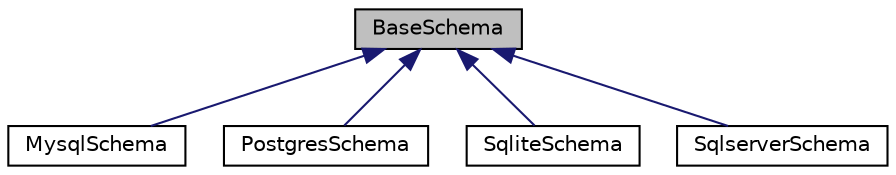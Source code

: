 digraph "BaseSchema"
{
  edge [fontname="Helvetica",fontsize="10",labelfontname="Helvetica",labelfontsize="10"];
  node [fontname="Helvetica",fontsize="10",shape=record];
  Node1 [label="BaseSchema",height=0.2,width=0.4,color="black", fillcolor="grey75", style="filled", fontcolor="black"];
  Node1 -> Node2 [dir="back",color="midnightblue",fontsize="10",style="solid",fontname="Helvetica"];
  Node2 [label="MysqlSchema",height=0.2,width=0.4,color="black", fillcolor="white", style="filled",URL="$class_cake_1_1_database_1_1_schema_1_1_mysql_schema.html"];
  Node1 -> Node3 [dir="back",color="midnightblue",fontsize="10",style="solid",fontname="Helvetica"];
  Node3 [label="PostgresSchema",height=0.2,width=0.4,color="black", fillcolor="white", style="filled",URL="$class_cake_1_1_database_1_1_schema_1_1_postgres_schema.html"];
  Node1 -> Node4 [dir="back",color="midnightblue",fontsize="10",style="solid",fontname="Helvetica"];
  Node4 [label="SqliteSchema",height=0.2,width=0.4,color="black", fillcolor="white", style="filled",URL="$class_cake_1_1_database_1_1_schema_1_1_sqlite_schema.html"];
  Node1 -> Node5 [dir="back",color="midnightblue",fontsize="10",style="solid",fontname="Helvetica"];
  Node5 [label="SqlserverSchema",height=0.2,width=0.4,color="black", fillcolor="white", style="filled",URL="$class_cake_1_1_database_1_1_schema_1_1_sqlserver_schema.html"];
}

